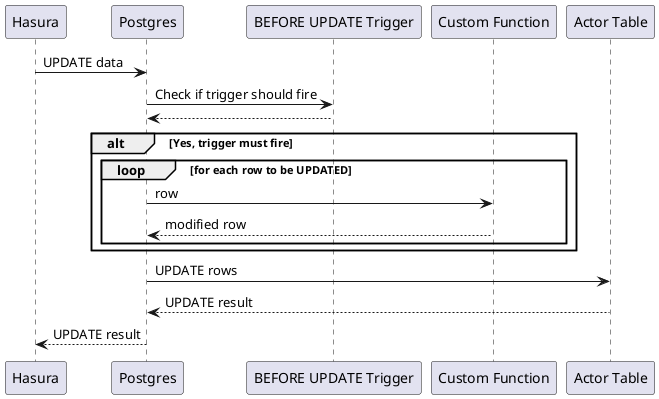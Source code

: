 @startuml 

participant Hasura as hasura
participant Postgres as postgres
participant "BEFORE UPDATE Trigger" as trigger
participant "Custom Function" as function
participant "Actor Table" as table

hasura -> postgres : UPDATE data
postgres -> trigger : Check if trigger should fire
trigger --> postgres
alt Yes, trigger must fire
  loop for each row to be UPDATED
    postgres -> function : row
    function --> postgres : modified row
  end
end

postgres -> table : UPDATE rows
table --> postgres : UPDATE result 

postgres --> hasura : UPDATE result

@enduml
